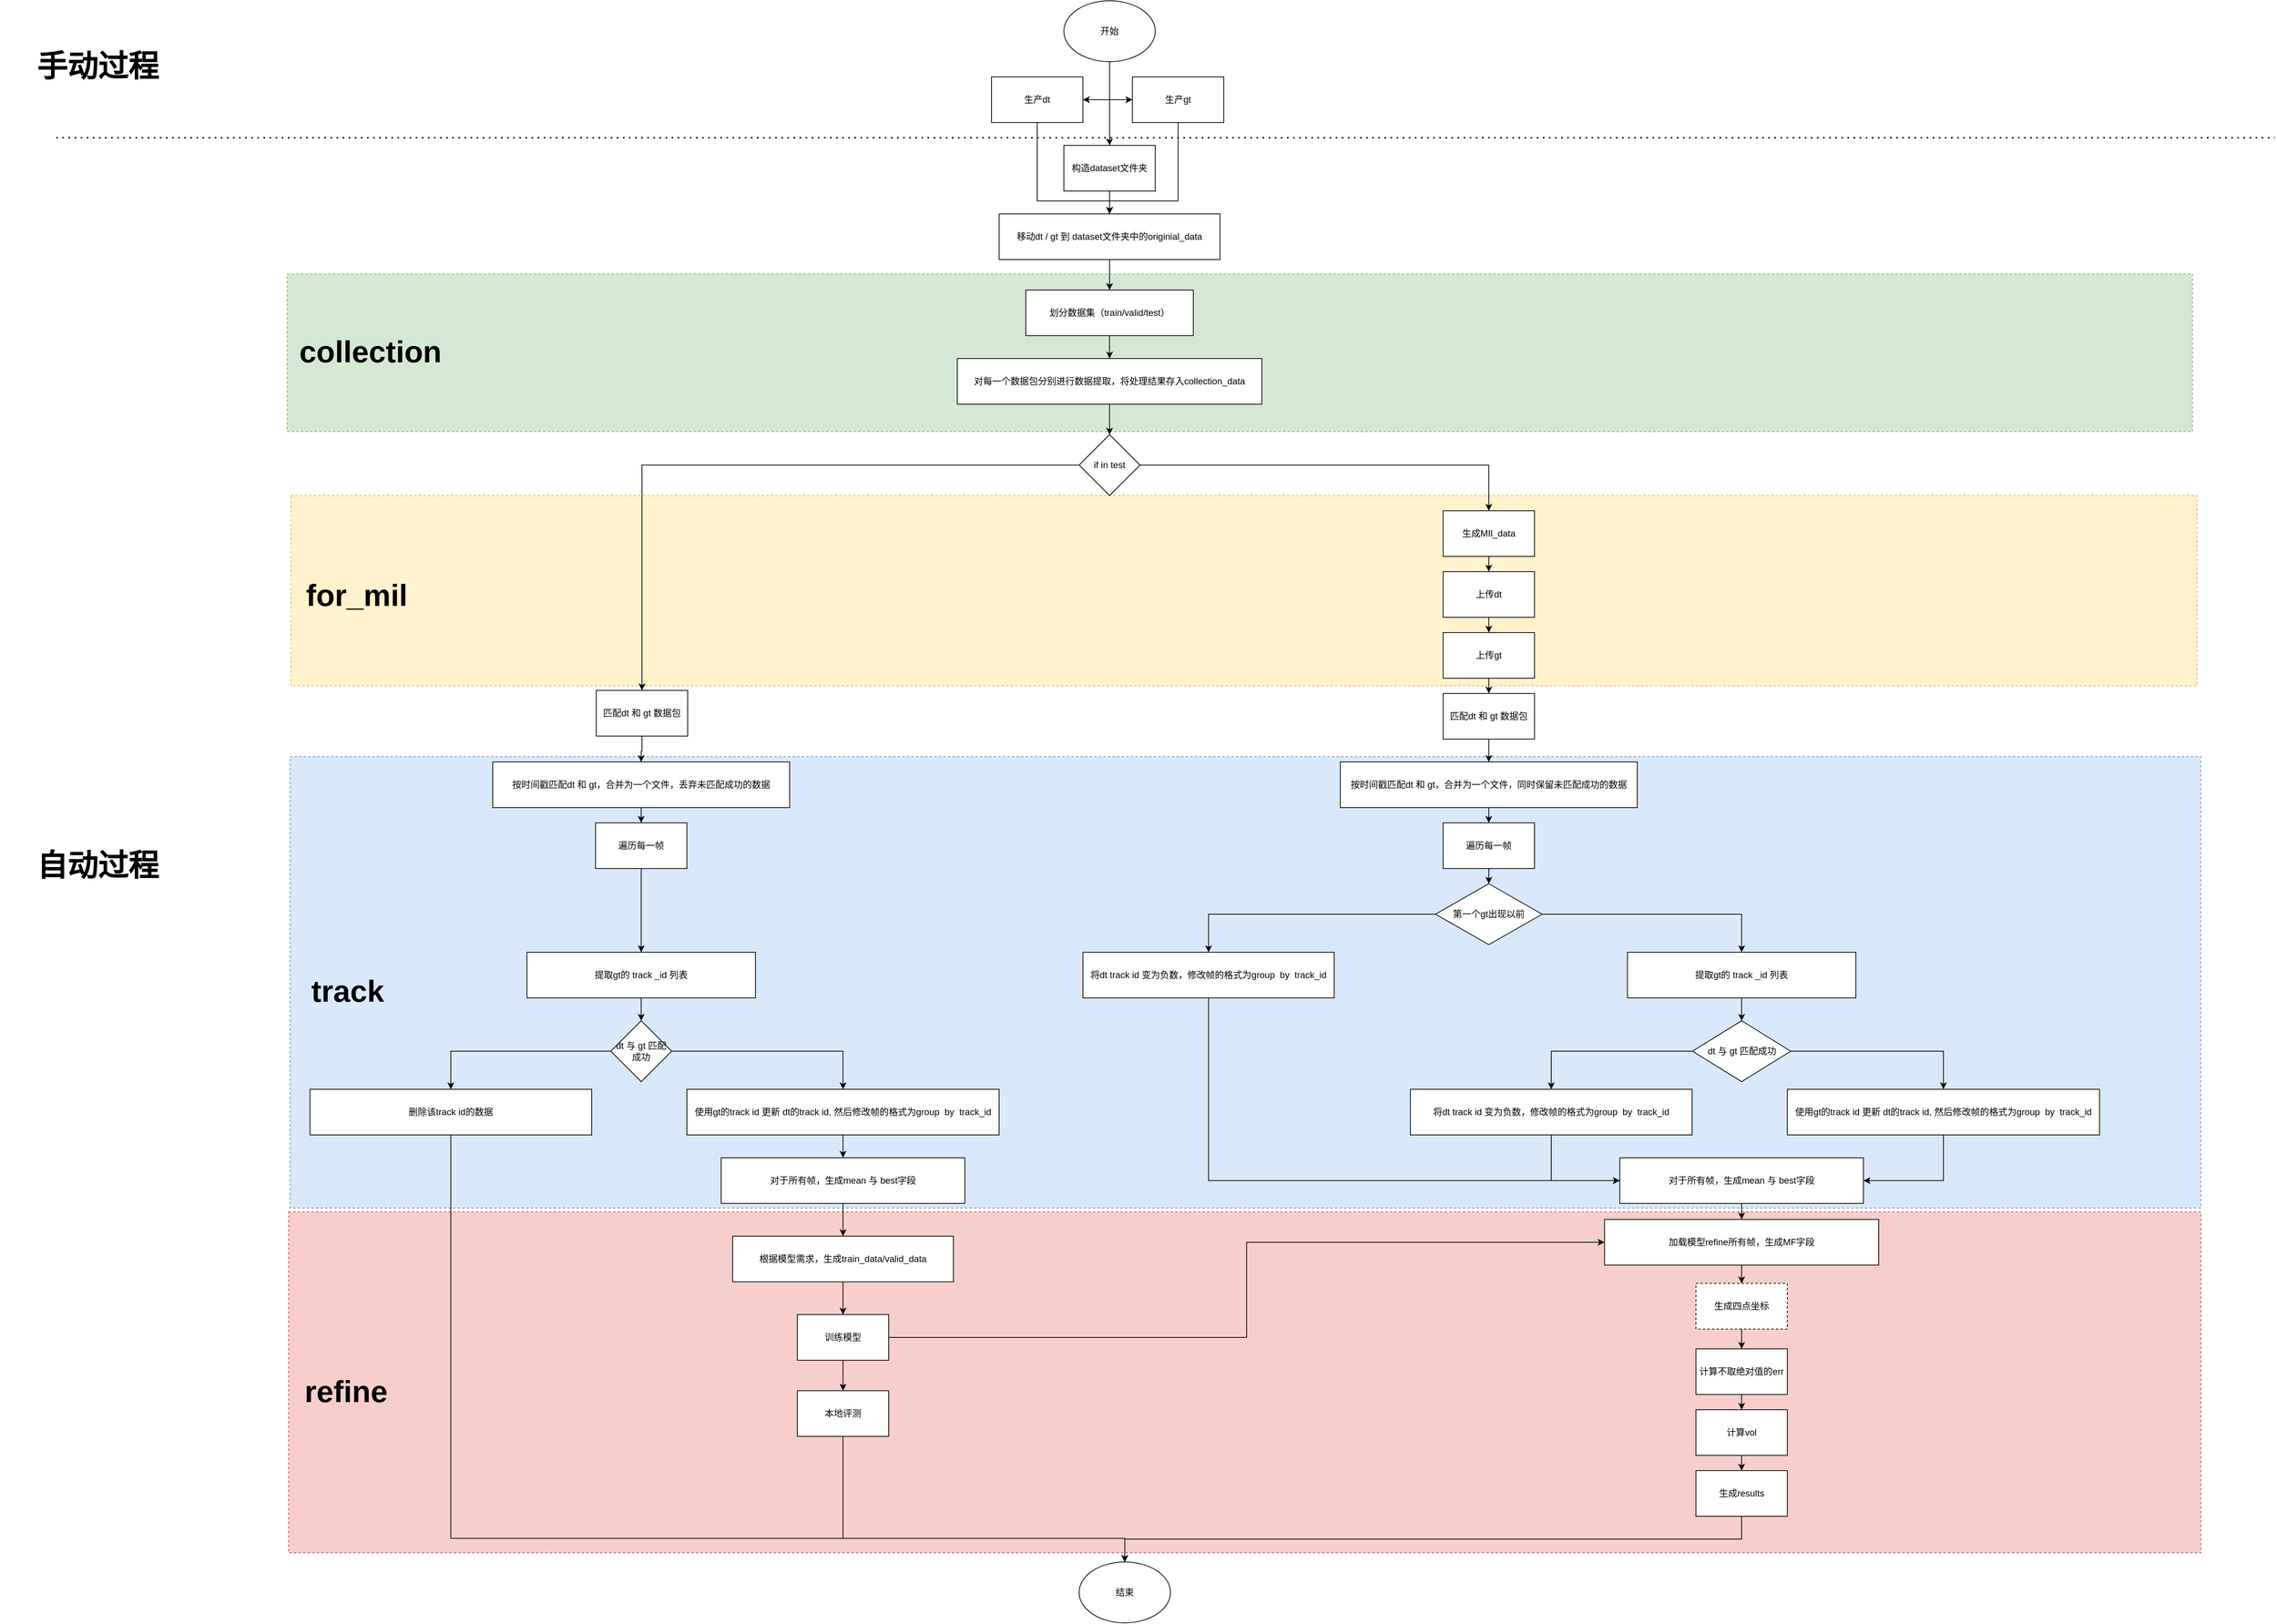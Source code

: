 <mxfile version="14.4.2" type="github">
  <diagram id="ngEzr7msqsiaSPk3q3uV" name="Page-1">
    <mxGraphModel dx="4278" dy="1194" grid="0" gridSize="10" guides="1" tooltips="1" connect="1" arrows="1" fold="1" page="1" pageScale="1" pageWidth="2339" pageHeight="3300" background="#ffffff" math="0" shadow="0">
      <root>
        <mxCell id="0" />
        <mxCell id="1" parent="0" />
        <mxCell id="FGcitoF9XhkqtCpfOzEW-98" value="" style="rounded=0;whiteSpace=wrap;html=1;dashed=1;fillColor=#f8cecc;strokeColor=#b85450;" vertex="1" parent="1">
          <mxGeometry x="352" y="1671" width="2511" height="448" as="geometry" />
        </mxCell>
        <mxCell id="FGcitoF9XhkqtCpfOzEW-97" value="" style="rounded=0;whiteSpace=wrap;html=1;dashed=1;fillColor=#d5e8d4;strokeColor=#82b366;" vertex="1" parent="1">
          <mxGeometry x="350" y="439" width="2502" height="207" as="geometry" />
        </mxCell>
        <mxCell id="FGcitoF9XhkqtCpfOzEW-53" value="" style="rounded=0;whiteSpace=wrap;html=1;dashed=1;fillColor=#dae8fc;strokeColor=#6c8ebf;" vertex="1" parent="1">
          <mxGeometry x="354" y="1073" width="2509" height="593" as="geometry" />
        </mxCell>
        <mxCell id="FGcitoF9XhkqtCpfOzEW-52" value="" style="rounded=0;whiteSpace=wrap;html=1;dashed=1;fillColor=#fff2cc;strokeColor=#d6b656;" vertex="1" parent="1">
          <mxGeometry x="355" y="730" width="2503" height="250" as="geometry" />
        </mxCell>
        <mxCell id="FGcitoF9XhkqtCpfOzEW-55" style="edgeStyle=orthogonalEdgeStyle;rounded=0;orthogonalLoop=1;jettySize=auto;html=1;exitX=0.5;exitY=1;exitDx=0;exitDy=0;entryX=0;entryY=0.5;entryDx=0;entryDy=0;" edge="1" parent="1" source="FGcitoF9XhkqtCpfOzEW-1" target="FGcitoF9XhkqtCpfOzEW-3">
          <mxGeometry relative="1" as="geometry">
            <Array as="points">
              <mxPoint x="1430" y="210" />
            </Array>
          </mxGeometry>
        </mxCell>
        <mxCell id="FGcitoF9XhkqtCpfOzEW-56" style="edgeStyle=orthogonalEdgeStyle;rounded=0;orthogonalLoop=1;jettySize=auto;html=1;exitX=0.5;exitY=1;exitDx=0;exitDy=0;entryX=1;entryY=0.5;entryDx=0;entryDy=0;" edge="1" parent="1" source="FGcitoF9XhkqtCpfOzEW-1" target="FGcitoF9XhkqtCpfOzEW-2">
          <mxGeometry relative="1" as="geometry" />
        </mxCell>
        <mxCell id="FGcitoF9XhkqtCpfOzEW-58" style="edgeStyle=orthogonalEdgeStyle;rounded=0;orthogonalLoop=1;jettySize=auto;html=1;exitX=0.5;exitY=1;exitDx=0;exitDy=0;" edge="1" parent="1" source="FGcitoF9XhkqtCpfOzEW-1" target="FGcitoF9XhkqtCpfOzEW-4">
          <mxGeometry relative="1" as="geometry" />
        </mxCell>
        <mxCell id="FGcitoF9XhkqtCpfOzEW-1" value="开始" style="ellipse;whiteSpace=wrap;html=1;" vertex="1" parent="1">
          <mxGeometry x="1370" y="80" width="120" height="80" as="geometry" />
        </mxCell>
        <mxCell id="FGcitoF9XhkqtCpfOzEW-59" style="edgeStyle=orthogonalEdgeStyle;rounded=0;orthogonalLoop=1;jettySize=auto;html=1;exitX=0.5;exitY=1;exitDx=0;exitDy=0;entryX=0.5;entryY=0;entryDx=0;entryDy=0;" edge="1" parent="1" source="FGcitoF9XhkqtCpfOzEW-2" target="FGcitoF9XhkqtCpfOzEW-5">
          <mxGeometry relative="1" as="geometry">
            <Array as="points">
              <mxPoint x="1335" y="343" />
              <mxPoint x="1430" y="343" />
            </Array>
          </mxGeometry>
        </mxCell>
        <mxCell id="FGcitoF9XhkqtCpfOzEW-2" value="生产dt" style="rounded=0;whiteSpace=wrap;html=1;" vertex="1" parent="1">
          <mxGeometry x="1275" y="180" width="120" height="60" as="geometry" />
        </mxCell>
        <mxCell id="FGcitoF9XhkqtCpfOzEW-60" style="edgeStyle=orthogonalEdgeStyle;rounded=0;orthogonalLoop=1;jettySize=auto;html=1;exitX=0.5;exitY=1;exitDx=0;exitDy=0;entryX=0.5;entryY=0;entryDx=0;entryDy=0;" edge="1" parent="1" source="FGcitoF9XhkqtCpfOzEW-3" target="FGcitoF9XhkqtCpfOzEW-5">
          <mxGeometry relative="1" as="geometry">
            <Array as="points">
              <mxPoint x="1520" y="343" />
              <mxPoint x="1430" y="343" />
            </Array>
          </mxGeometry>
        </mxCell>
        <mxCell id="FGcitoF9XhkqtCpfOzEW-3" value="生产gt" style="rounded=0;whiteSpace=wrap;html=1;" vertex="1" parent="1">
          <mxGeometry x="1460" y="180" width="120" height="60" as="geometry" />
        </mxCell>
        <mxCell id="FGcitoF9XhkqtCpfOzEW-61" style="edgeStyle=orthogonalEdgeStyle;rounded=0;orthogonalLoop=1;jettySize=auto;html=1;exitX=0.5;exitY=1;exitDx=0;exitDy=0;entryX=0.5;entryY=0;entryDx=0;entryDy=0;" edge="1" parent="1" source="FGcitoF9XhkqtCpfOzEW-4" target="FGcitoF9XhkqtCpfOzEW-5">
          <mxGeometry relative="1" as="geometry" />
        </mxCell>
        <mxCell id="FGcitoF9XhkqtCpfOzEW-4" value="构造dataset文件夹" style="rounded=0;whiteSpace=wrap;html=1;" vertex="1" parent="1">
          <mxGeometry x="1370" y="270" width="120" height="60" as="geometry" />
        </mxCell>
        <mxCell id="FGcitoF9XhkqtCpfOzEW-62" style="edgeStyle=orthogonalEdgeStyle;rounded=0;orthogonalLoop=1;jettySize=auto;html=1;exitX=0.5;exitY=1;exitDx=0;exitDy=0;entryX=0.5;entryY=0;entryDx=0;entryDy=0;" edge="1" parent="1" source="FGcitoF9XhkqtCpfOzEW-5" target="FGcitoF9XhkqtCpfOzEW-7">
          <mxGeometry relative="1" as="geometry" />
        </mxCell>
        <mxCell id="FGcitoF9XhkqtCpfOzEW-5" value="移动dt / gt 到 dataset文件夹中的originial_data" style="rounded=0;whiteSpace=wrap;html=1;" vertex="1" parent="1">
          <mxGeometry x="1285" y="360" width="290" height="60" as="geometry" />
        </mxCell>
        <mxCell id="FGcitoF9XhkqtCpfOzEW-63" style="edgeStyle=orthogonalEdgeStyle;rounded=0;orthogonalLoop=1;jettySize=auto;html=1;exitX=0.5;exitY=1;exitDx=0;exitDy=0;" edge="1" parent="1" source="FGcitoF9XhkqtCpfOzEW-7" target="FGcitoF9XhkqtCpfOzEW-8">
          <mxGeometry relative="1" as="geometry" />
        </mxCell>
        <mxCell id="FGcitoF9XhkqtCpfOzEW-7" value="划分数据集（train/valid/test）" style="rounded=0;whiteSpace=wrap;html=1;" vertex="1" parent="1">
          <mxGeometry x="1320" y="460" width="220" height="60" as="geometry" />
        </mxCell>
        <mxCell id="FGcitoF9XhkqtCpfOzEW-64" style="edgeStyle=orthogonalEdgeStyle;rounded=0;orthogonalLoop=1;jettySize=auto;html=1;exitX=0.5;exitY=1;exitDx=0;exitDy=0;" edge="1" parent="1" source="FGcitoF9XhkqtCpfOzEW-8" target="FGcitoF9XhkqtCpfOzEW-11">
          <mxGeometry relative="1" as="geometry" />
        </mxCell>
        <mxCell id="FGcitoF9XhkqtCpfOzEW-8" value="对每一个数据包分别进行数据提取，将处理结果存入collection_data" style="rounded=0;whiteSpace=wrap;html=1;" vertex="1" parent="1">
          <mxGeometry x="1230" y="550" width="400" height="60" as="geometry" />
        </mxCell>
        <mxCell id="FGcitoF9XhkqtCpfOzEW-65" style="edgeStyle=orthogonalEdgeStyle;rounded=0;orthogonalLoop=1;jettySize=auto;html=1;exitX=1;exitY=0.5;exitDx=0;exitDy=0;" edge="1" parent="1" source="FGcitoF9XhkqtCpfOzEW-11" target="FGcitoF9XhkqtCpfOzEW-12">
          <mxGeometry relative="1" as="geometry" />
        </mxCell>
        <mxCell id="FGcitoF9XhkqtCpfOzEW-121" style="edgeStyle=orthogonalEdgeStyle;rounded=0;orthogonalLoop=1;jettySize=auto;html=1;exitX=0;exitY=0.5;exitDx=0;exitDy=0;" edge="1" parent="1" source="FGcitoF9XhkqtCpfOzEW-11" target="FGcitoF9XhkqtCpfOzEW-120">
          <mxGeometry relative="1" as="geometry" />
        </mxCell>
        <mxCell id="FGcitoF9XhkqtCpfOzEW-11" value="if in test" style="rhombus;whiteSpace=wrap;html=1;" vertex="1" parent="1">
          <mxGeometry x="1390" y="650" width="80" height="80" as="geometry" />
        </mxCell>
        <mxCell id="FGcitoF9XhkqtCpfOzEW-66" style="edgeStyle=orthogonalEdgeStyle;rounded=0;orthogonalLoop=1;jettySize=auto;html=1;exitX=0.5;exitY=1;exitDx=0;exitDy=0;" edge="1" parent="1" source="FGcitoF9XhkqtCpfOzEW-12" target="FGcitoF9XhkqtCpfOzEW-19">
          <mxGeometry relative="1" as="geometry" />
        </mxCell>
        <mxCell id="FGcitoF9XhkqtCpfOzEW-12" value="生成MIl_data" style="rounded=0;whiteSpace=wrap;html=1;" vertex="1" parent="1">
          <mxGeometry x="1868" y="750" width="120" height="60" as="geometry" />
        </mxCell>
        <mxCell id="FGcitoF9XhkqtCpfOzEW-87" style="edgeStyle=orthogonalEdgeStyle;rounded=0;orthogonalLoop=1;jettySize=auto;html=1;exitX=0.5;exitY=1;exitDx=0;exitDy=0;entryX=0.5;entryY=0;entryDx=0;entryDy=0;" edge="1" parent="1" source="FGcitoF9XhkqtCpfOzEW-13" target="FGcitoF9XhkqtCpfOzEW-42">
          <mxGeometry relative="1" as="geometry" />
        </mxCell>
        <mxCell id="FGcitoF9XhkqtCpfOzEW-13" value="按时间戳匹配dt 和 gt，合并为一个文件，丢弃未匹配成功的数据" style="rounded=0;whiteSpace=wrap;html=1;" vertex="1" parent="1">
          <mxGeometry x="620" y="1080" width="390" height="60" as="geometry" />
        </mxCell>
        <mxCell id="FGcitoF9XhkqtCpfOzEW-109" style="edgeStyle=orthogonalEdgeStyle;rounded=0;orthogonalLoop=1;jettySize=auto;html=1;exitX=0.5;exitY=1;exitDx=0;exitDy=0;entryX=0.5;entryY=0;entryDx=0;entryDy=0;" edge="1" parent="1" source="FGcitoF9XhkqtCpfOzEW-18" target="FGcitoF9XhkqtCpfOzEW-108">
          <mxGeometry relative="1" as="geometry" />
        </mxCell>
        <mxCell id="FGcitoF9XhkqtCpfOzEW-18" value="根据模型需求，生成train_data/valid_data" style="rounded=0;whiteSpace=wrap;html=1;" vertex="1" parent="1">
          <mxGeometry x="935" y="1703" width="290" height="60" as="geometry" />
        </mxCell>
        <mxCell id="FGcitoF9XhkqtCpfOzEW-67" style="edgeStyle=orthogonalEdgeStyle;rounded=0;orthogonalLoop=1;jettySize=auto;html=1;exitX=0.5;exitY=1;exitDx=0;exitDy=0;" edge="1" parent="1" source="FGcitoF9XhkqtCpfOzEW-19" target="FGcitoF9XhkqtCpfOzEW-20">
          <mxGeometry relative="1" as="geometry" />
        </mxCell>
        <mxCell id="FGcitoF9XhkqtCpfOzEW-19" value="上传dt" style="rounded=0;whiteSpace=wrap;html=1;" vertex="1" parent="1">
          <mxGeometry x="1868" y="830" width="120" height="60" as="geometry" />
        </mxCell>
        <mxCell id="FGcitoF9XhkqtCpfOzEW-68" style="edgeStyle=orthogonalEdgeStyle;rounded=0;orthogonalLoop=1;jettySize=auto;html=1;exitX=0.5;exitY=1;exitDx=0;exitDy=0;" edge="1" parent="1" source="FGcitoF9XhkqtCpfOzEW-20" target="FGcitoF9XhkqtCpfOzEW-21">
          <mxGeometry relative="1" as="geometry" />
        </mxCell>
        <mxCell id="FGcitoF9XhkqtCpfOzEW-20" value="上传gt" style="rounded=0;whiteSpace=wrap;html=1;" vertex="1" parent="1">
          <mxGeometry x="1868" y="910" width="120" height="60" as="geometry" />
        </mxCell>
        <mxCell id="FGcitoF9XhkqtCpfOzEW-69" style="edgeStyle=orthogonalEdgeStyle;rounded=0;orthogonalLoop=1;jettySize=auto;html=1;exitX=0.5;exitY=1;exitDx=0;exitDy=0;" edge="1" parent="1" source="FGcitoF9XhkqtCpfOzEW-21" target="FGcitoF9XhkqtCpfOzEW-23">
          <mxGeometry relative="1" as="geometry" />
        </mxCell>
        <mxCell id="FGcitoF9XhkqtCpfOzEW-21" value="匹配dt 和 gt 数据包" style="rounded=0;whiteSpace=wrap;html=1;" vertex="1" parent="1">
          <mxGeometry x="1868" y="990" width="120" height="60" as="geometry" />
        </mxCell>
        <mxCell id="FGcitoF9XhkqtCpfOzEW-22" style="edgeStyle=orthogonalEdgeStyle;rounded=0;orthogonalLoop=1;jettySize=auto;html=1;exitX=0.5;exitY=1;exitDx=0;exitDy=0;" edge="1" parent="1" source="FGcitoF9XhkqtCpfOzEW-19" target="FGcitoF9XhkqtCpfOzEW-19">
          <mxGeometry relative="1" as="geometry" />
        </mxCell>
        <mxCell id="FGcitoF9XhkqtCpfOzEW-70" style="edgeStyle=orthogonalEdgeStyle;rounded=0;orthogonalLoop=1;jettySize=auto;html=1;exitX=0.5;exitY=1;exitDx=0;exitDy=0;entryX=0.5;entryY=0;entryDx=0;entryDy=0;" edge="1" parent="1" source="FGcitoF9XhkqtCpfOzEW-23" target="FGcitoF9XhkqtCpfOzEW-30">
          <mxGeometry relative="1" as="geometry" />
        </mxCell>
        <mxCell id="FGcitoF9XhkqtCpfOzEW-23" value="按时间戳匹配dt 和 gt，合并为一个文件，同时保留未匹配成功的数据" style="rounded=0;whiteSpace=wrap;html=1;" vertex="1" parent="1">
          <mxGeometry x="1733" y="1080" width="390" height="60" as="geometry" />
        </mxCell>
        <mxCell id="FGcitoF9XhkqtCpfOzEW-85" style="edgeStyle=orthogonalEdgeStyle;rounded=0;orthogonalLoop=1;jettySize=auto;html=1;exitX=0.5;exitY=1;exitDx=0;exitDy=0;entryX=0;entryY=0.5;entryDx=0;entryDy=0;" edge="1" parent="1" source="FGcitoF9XhkqtCpfOzEW-26" target="FGcitoF9XhkqtCpfOzEW-33">
          <mxGeometry relative="1" as="geometry" />
        </mxCell>
        <mxCell id="FGcitoF9XhkqtCpfOzEW-26" value="将dt track id 变为负数，修改帧的格式为group&amp;nbsp; by&amp;nbsp; track_id" style="rounded=0;whiteSpace=wrap;html=1;" vertex="1" parent="1">
          <mxGeometry x="1395" y="1330" width="330" height="60" as="geometry" />
        </mxCell>
        <mxCell id="FGcitoF9XhkqtCpfOzEW-74" style="edgeStyle=orthogonalEdgeStyle;rounded=0;orthogonalLoop=1;jettySize=auto;html=1;exitX=0.5;exitY=1;exitDx=0;exitDy=0;" edge="1" parent="1" source="FGcitoF9XhkqtCpfOzEW-27" target="FGcitoF9XhkqtCpfOzEW-32">
          <mxGeometry relative="1" as="geometry" />
        </mxCell>
        <mxCell id="FGcitoF9XhkqtCpfOzEW-27" value="提取gt的 track _id 列表" style="rounded=0;whiteSpace=wrap;html=1;" vertex="1" parent="1">
          <mxGeometry x="2110" y="1330" width="300" height="60" as="geometry" />
        </mxCell>
        <mxCell id="FGcitoF9XhkqtCpfOzEW-79" style="edgeStyle=orthogonalEdgeStyle;rounded=0;orthogonalLoop=1;jettySize=auto;html=1;exitX=0.5;exitY=1;exitDx=0;exitDy=0;entryX=1;entryY=0.5;entryDx=0;entryDy=0;" edge="1" parent="1" source="FGcitoF9XhkqtCpfOzEW-28" target="FGcitoF9XhkqtCpfOzEW-33">
          <mxGeometry relative="1" as="geometry" />
        </mxCell>
        <mxCell id="FGcitoF9XhkqtCpfOzEW-28" value="使用gt的track id 更新 dt的track id, 然后修改帧的格式为group&amp;nbsp; by&amp;nbsp; track_id" style="rounded=0;whiteSpace=wrap;html=1;" vertex="1" parent="1">
          <mxGeometry x="2320" y="1510" width="410" height="60" as="geometry" />
        </mxCell>
        <mxCell id="FGcitoF9XhkqtCpfOzEW-72" style="edgeStyle=orthogonalEdgeStyle;rounded=0;orthogonalLoop=1;jettySize=auto;html=1;exitX=0;exitY=0.5;exitDx=0;exitDy=0;" edge="1" parent="1" source="FGcitoF9XhkqtCpfOzEW-29" target="FGcitoF9XhkqtCpfOzEW-26">
          <mxGeometry relative="1" as="geometry" />
        </mxCell>
        <mxCell id="FGcitoF9XhkqtCpfOzEW-73" style="edgeStyle=orthogonalEdgeStyle;rounded=0;orthogonalLoop=1;jettySize=auto;html=1;exitX=1;exitY=0.5;exitDx=0;exitDy=0;" edge="1" parent="1" source="FGcitoF9XhkqtCpfOzEW-29" target="FGcitoF9XhkqtCpfOzEW-27">
          <mxGeometry relative="1" as="geometry" />
        </mxCell>
        <mxCell id="FGcitoF9XhkqtCpfOzEW-29" value="第一个gt出现以前" style="rhombus;whiteSpace=wrap;html=1;" vertex="1" parent="1">
          <mxGeometry x="1858" y="1240" width="140" height="80" as="geometry" />
        </mxCell>
        <mxCell id="FGcitoF9XhkqtCpfOzEW-71" style="edgeStyle=orthogonalEdgeStyle;rounded=0;orthogonalLoop=1;jettySize=auto;html=1;exitX=0.5;exitY=1;exitDx=0;exitDy=0;" edge="1" parent="1" source="FGcitoF9XhkqtCpfOzEW-30" target="FGcitoF9XhkqtCpfOzEW-29">
          <mxGeometry relative="1" as="geometry" />
        </mxCell>
        <mxCell id="FGcitoF9XhkqtCpfOzEW-30" value="遍历每一帧" style="rounded=0;whiteSpace=wrap;html=1;" vertex="1" parent="1">
          <mxGeometry x="1868" y="1160" width="120" height="60" as="geometry" />
        </mxCell>
        <mxCell id="FGcitoF9XhkqtCpfOzEW-78" style="edgeStyle=orthogonalEdgeStyle;rounded=0;orthogonalLoop=1;jettySize=auto;html=1;exitX=0.5;exitY=1;exitDx=0;exitDy=0;entryX=0;entryY=0.5;entryDx=0;entryDy=0;" edge="1" parent="1" source="FGcitoF9XhkqtCpfOzEW-31" target="FGcitoF9XhkqtCpfOzEW-33">
          <mxGeometry relative="1" as="geometry" />
        </mxCell>
        <mxCell id="FGcitoF9XhkqtCpfOzEW-31" value="将dt track id 变为负数，修改帧的格式为group&amp;nbsp; by&amp;nbsp; track_id" style="rounded=0;whiteSpace=wrap;html=1;" vertex="1" parent="1">
          <mxGeometry x="1825" y="1510" width="370" height="60" as="geometry" />
        </mxCell>
        <mxCell id="FGcitoF9XhkqtCpfOzEW-76" style="edgeStyle=orthogonalEdgeStyle;rounded=0;orthogonalLoop=1;jettySize=auto;html=1;exitX=0;exitY=0.5;exitDx=0;exitDy=0;entryX=0.5;entryY=0;entryDx=0;entryDy=0;" edge="1" parent="1" source="FGcitoF9XhkqtCpfOzEW-32" target="FGcitoF9XhkqtCpfOzEW-31">
          <mxGeometry relative="1" as="geometry" />
        </mxCell>
        <mxCell id="FGcitoF9XhkqtCpfOzEW-77" style="edgeStyle=orthogonalEdgeStyle;rounded=0;orthogonalLoop=1;jettySize=auto;html=1;exitX=1;exitY=0.5;exitDx=0;exitDy=0;" edge="1" parent="1" source="FGcitoF9XhkqtCpfOzEW-32" target="FGcitoF9XhkqtCpfOzEW-28">
          <mxGeometry relative="1" as="geometry" />
        </mxCell>
        <mxCell id="FGcitoF9XhkqtCpfOzEW-32" value="dt 与 gt 匹配成功" style="rhombus;whiteSpace=wrap;html=1;" vertex="1" parent="1">
          <mxGeometry x="2195.5" y="1420" width="129" height="80" as="geometry" />
        </mxCell>
        <mxCell id="FGcitoF9XhkqtCpfOzEW-80" style="edgeStyle=orthogonalEdgeStyle;rounded=0;orthogonalLoop=1;jettySize=auto;html=1;exitX=0.5;exitY=1;exitDx=0;exitDy=0;entryX=0.5;entryY=0;entryDx=0;entryDy=0;" edge="1" parent="1" source="FGcitoF9XhkqtCpfOzEW-33" target="FGcitoF9XhkqtCpfOzEW-34">
          <mxGeometry relative="1" as="geometry" />
        </mxCell>
        <mxCell id="FGcitoF9XhkqtCpfOzEW-33" value="对于所有帧，生成mean 与 best字段" style="rounded=0;whiteSpace=wrap;html=1;" vertex="1" parent="1">
          <mxGeometry x="2100" y="1600" width="320" height="60" as="geometry" />
        </mxCell>
        <mxCell id="FGcitoF9XhkqtCpfOzEW-104" style="edgeStyle=orthogonalEdgeStyle;rounded=0;orthogonalLoop=1;jettySize=auto;html=1;exitX=0.5;exitY=1;exitDx=0;exitDy=0;" edge="1" parent="1" source="FGcitoF9XhkqtCpfOzEW-34" target="FGcitoF9XhkqtCpfOzEW-100">
          <mxGeometry relative="1" as="geometry" />
        </mxCell>
        <mxCell id="FGcitoF9XhkqtCpfOzEW-34" value="加载模型refine所有帧，生成MF字段" style="rounded=0;whiteSpace=wrap;html=1;" vertex="1" parent="1">
          <mxGeometry x="2080" y="1681" width="360" height="60" as="geometry" />
        </mxCell>
        <mxCell id="FGcitoF9XhkqtCpfOzEW-82" style="edgeStyle=orthogonalEdgeStyle;rounded=0;orthogonalLoop=1;jettySize=auto;html=1;exitX=0.5;exitY=1;exitDx=0;exitDy=0;entryX=0.5;entryY=0;entryDx=0;entryDy=0;" edge="1" parent="1" source="FGcitoF9XhkqtCpfOzEW-35" target="FGcitoF9XhkqtCpfOzEW-36">
          <mxGeometry relative="1" as="geometry" />
        </mxCell>
        <mxCell id="FGcitoF9XhkqtCpfOzEW-35" value="计算不取绝对值的err" style="rounded=0;whiteSpace=wrap;html=1;" vertex="1" parent="1">
          <mxGeometry x="2200" y="1851" width="120" height="60" as="geometry" />
        </mxCell>
        <mxCell id="FGcitoF9XhkqtCpfOzEW-83" style="edgeStyle=orthogonalEdgeStyle;rounded=0;orthogonalLoop=1;jettySize=auto;html=1;exitX=0.5;exitY=1;exitDx=0;exitDy=0;" edge="1" parent="1" source="FGcitoF9XhkqtCpfOzEW-36" target="FGcitoF9XhkqtCpfOzEW-37">
          <mxGeometry relative="1" as="geometry" />
        </mxCell>
        <mxCell id="FGcitoF9XhkqtCpfOzEW-36" value="计算vol" style="rounded=0;whiteSpace=wrap;html=1;" vertex="1" parent="1">
          <mxGeometry x="2200" y="1931" width="120" height="60" as="geometry" />
        </mxCell>
        <mxCell id="FGcitoF9XhkqtCpfOzEW-84" style="edgeStyle=orthogonalEdgeStyle;rounded=0;orthogonalLoop=1;jettySize=auto;html=1;exitX=0.5;exitY=1;exitDx=0;exitDy=0;entryX=0.5;entryY=0;entryDx=0;entryDy=0;" edge="1" parent="1" source="FGcitoF9XhkqtCpfOzEW-37" target="FGcitoF9XhkqtCpfOzEW-38">
          <mxGeometry relative="1" as="geometry" />
        </mxCell>
        <mxCell id="FGcitoF9XhkqtCpfOzEW-37" value="生成results" style="rounded=0;whiteSpace=wrap;html=1;" vertex="1" parent="1">
          <mxGeometry x="2200" y="2011" width="120" height="60" as="geometry" />
        </mxCell>
        <mxCell id="FGcitoF9XhkqtCpfOzEW-38" value="结束" style="ellipse;whiteSpace=wrap;html=1;" vertex="1" parent="1">
          <mxGeometry x="1390" y="2131" width="120" height="80" as="geometry" />
        </mxCell>
        <mxCell id="FGcitoF9XhkqtCpfOzEW-40" value="" style="endArrow=none;dashed=1;html=1;dashPattern=1 3;strokeWidth=2;" edge="1" parent="1">
          <mxGeometry width="50" height="50" relative="1" as="geometry">
            <mxPoint x="47" y="260" as="sourcePoint" />
            <mxPoint x="2959.714" y="260" as="targetPoint" />
          </mxGeometry>
        </mxCell>
        <mxCell id="FGcitoF9XhkqtCpfOzEW-88" style="edgeStyle=orthogonalEdgeStyle;rounded=0;orthogonalLoop=1;jettySize=auto;html=1;exitX=0.5;exitY=1;exitDx=0;exitDy=0;" edge="1" parent="1" source="FGcitoF9XhkqtCpfOzEW-42" target="FGcitoF9XhkqtCpfOzEW-43">
          <mxGeometry relative="1" as="geometry" />
        </mxCell>
        <mxCell id="FGcitoF9XhkqtCpfOzEW-42" value="遍历每一帧" style="rounded=0;whiteSpace=wrap;html=1;" vertex="1" parent="1">
          <mxGeometry x="755" y="1160" width="120" height="60" as="geometry" />
        </mxCell>
        <mxCell id="FGcitoF9XhkqtCpfOzEW-89" style="edgeStyle=orthogonalEdgeStyle;rounded=0;orthogonalLoop=1;jettySize=auto;html=1;exitX=0.5;exitY=1;exitDx=0;exitDy=0;entryX=0.5;entryY=0;entryDx=0;entryDy=0;" edge="1" parent="1" source="FGcitoF9XhkqtCpfOzEW-43" target="FGcitoF9XhkqtCpfOzEW-46">
          <mxGeometry relative="1" as="geometry" />
        </mxCell>
        <mxCell id="FGcitoF9XhkqtCpfOzEW-43" value="提取gt的 track _id 列表" style="rounded=0;whiteSpace=wrap;html=1;" vertex="1" parent="1">
          <mxGeometry x="665" y="1330" width="300" height="60" as="geometry" />
        </mxCell>
        <mxCell id="FGcitoF9XhkqtCpfOzEW-92" style="edgeStyle=orthogonalEdgeStyle;rounded=0;orthogonalLoop=1;jettySize=auto;html=1;exitX=0.5;exitY=1;exitDx=0;exitDy=0;" edge="1" parent="1" source="FGcitoF9XhkqtCpfOzEW-44" target="FGcitoF9XhkqtCpfOzEW-47">
          <mxGeometry relative="1" as="geometry" />
        </mxCell>
        <mxCell id="FGcitoF9XhkqtCpfOzEW-44" value="使用gt的track id 更新 dt的track id, 然后修改帧的格式为group&amp;nbsp; by&amp;nbsp; track_id" style="rounded=0;whiteSpace=wrap;html=1;" vertex="1" parent="1">
          <mxGeometry x="875" y="1510" width="410" height="60" as="geometry" />
        </mxCell>
        <mxCell id="FGcitoF9XhkqtCpfOzEW-95" style="edgeStyle=orthogonalEdgeStyle;rounded=0;orthogonalLoop=1;jettySize=auto;html=1;exitX=0.5;exitY=1;exitDx=0;exitDy=0;entryX=0.5;entryY=0;entryDx=0;entryDy=0;" edge="1" parent="1" source="FGcitoF9XhkqtCpfOzEW-45" target="FGcitoF9XhkqtCpfOzEW-38">
          <mxGeometry relative="1" as="geometry">
            <Array as="points">
              <mxPoint x="565" y="2100" />
              <mxPoint x="1450" y="2100" />
            </Array>
          </mxGeometry>
        </mxCell>
        <mxCell id="FGcitoF9XhkqtCpfOzEW-45" value="删除该track id的数据" style="rounded=0;whiteSpace=wrap;html=1;" vertex="1" parent="1">
          <mxGeometry x="380" y="1510" width="370" height="60" as="geometry" />
        </mxCell>
        <mxCell id="FGcitoF9XhkqtCpfOzEW-90" style="edgeStyle=orthogonalEdgeStyle;rounded=0;orthogonalLoop=1;jettySize=auto;html=1;exitX=1;exitY=0.5;exitDx=0;exitDy=0;entryX=0.5;entryY=0;entryDx=0;entryDy=0;" edge="1" parent="1" source="FGcitoF9XhkqtCpfOzEW-46" target="FGcitoF9XhkqtCpfOzEW-44">
          <mxGeometry relative="1" as="geometry" />
        </mxCell>
        <mxCell id="FGcitoF9XhkqtCpfOzEW-91" style="edgeStyle=orthogonalEdgeStyle;rounded=0;orthogonalLoop=1;jettySize=auto;html=1;exitX=0;exitY=0.5;exitDx=0;exitDy=0;" edge="1" parent="1" source="FGcitoF9XhkqtCpfOzEW-46" target="FGcitoF9XhkqtCpfOzEW-45">
          <mxGeometry relative="1" as="geometry" />
        </mxCell>
        <mxCell id="FGcitoF9XhkqtCpfOzEW-46" value="dt 与 gt 匹配成功" style="rhombus;whiteSpace=wrap;html=1;" vertex="1" parent="1">
          <mxGeometry x="775" y="1420" width="80" height="80" as="geometry" />
        </mxCell>
        <mxCell id="FGcitoF9XhkqtCpfOzEW-99" style="edgeStyle=orthogonalEdgeStyle;rounded=0;orthogonalLoop=1;jettySize=auto;html=1;exitX=0.5;exitY=1;exitDx=0;exitDy=0;" edge="1" parent="1" source="FGcitoF9XhkqtCpfOzEW-47" target="FGcitoF9XhkqtCpfOzEW-18">
          <mxGeometry relative="1" as="geometry" />
        </mxCell>
        <mxCell id="FGcitoF9XhkqtCpfOzEW-47" value="对于所有帧，生成mean 与 best字段" style="rounded=0;whiteSpace=wrap;html=1;" vertex="1" parent="1">
          <mxGeometry x="920" y="1600" width="320" height="60" as="geometry" />
        </mxCell>
        <mxCell id="FGcitoF9XhkqtCpfOzEW-105" style="edgeStyle=orthogonalEdgeStyle;rounded=0;orthogonalLoop=1;jettySize=auto;html=1;exitX=0.5;exitY=1;exitDx=0;exitDy=0;" edge="1" parent="1" source="FGcitoF9XhkqtCpfOzEW-100" target="FGcitoF9XhkqtCpfOzEW-35">
          <mxGeometry relative="1" as="geometry" />
        </mxCell>
        <mxCell id="FGcitoF9XhkqtCpfOzEW-100" value="生成四点坐标" style="rounded=0;whiteSpace=wrap;html=1;dashed=1;" vertex="1" parent="1">
          <mxGeometry x="2200" y="1765" width="120" height="60" as="geometry" />
        </mxCell>
        <mxCell id="FGcitoF9XhkqtCpfOzEW-106" value="&lt;font style=&quot;font-size: 40px&quot;&gt;&lt;b&gt;手动过程&lt;/b&gt;&lt;/font&gt;" style="text;html=1;strokeColor=none;fillColor=none;align=center;verticalAlign=middle;whiteSpace=wrap;rounded=0;dashed=1;" vertex="1" parent="1">
          <mxGeometry x="-27" y="155" width="257" height="20" as="geometry" />
        </mxCell>
        <mxCell id="FGcitoF9XhkqtCpfOzEW-107" value="&lt;font style=&quot;font-size: 40px&quot;&gt;&lt;b&gt;自动过程&lt;/b&gt;&lt;/font&gt;" style="text;html=1;strokeColor=none;fillColor=none;align=center;verticalAlign=middle;whiteSpace=wrap;rounded=0;dashed=1;" vertex="1" parent="1">
          <mxGeometry x="-27" y="1205" width="257" height="20" as="geometry" />
        </mxCell>
        <mxCell id="FGcitoF9XhkqtCpfOzEW-112" style="edgeStyle=orthogonalEdgeStyle;rounded=0;orthogonalLoop=1;jettySize=auto;html=1;exitX=0.5;exitY=1;exitDx=0;exitDy=0;" edge="1" parent="1" source="FGcitoF9XhkqtCpfOzEW-108" target="FGcitoF9XhkqtCpfOzEW-111">
          <mxGeometry relative="1" as="geometry" />
        </mxCell>
        <mxCell id="FGcitoF9XhkqtCpfOzEW-108" value="训练模型" style="rounded=0;whiteSpace=wrap;html=1;" vertex="1" parent="1">
          <mxGeometry x="1020" y="1806" width="120" height="60" as="geometry" />
        </mxCell>
        <mxCell id="FGcitoF9XhkqtCpfOzEW-113" style="edgeStyle=orthogonalEdgeStyle;rounded=0;orthogonalLoop=1;jettySize=auto;html=1;exitX=0.5;exitY=1;exitDx=0;exitDy=0;entryX=0.5;entryY=0;entryDx=0;entryDy=0;" edge="1" parent="1" source="FGcitoF9XhkqtCpfOzEW-111" target="FGcitoF9XhkqtCpfOzEW-38">
          <mxGeometry relative="1" as="geometry">
            <Array as="points">
              <mxPoint x="1080" y="2100" />
              <mxPoint x="1450" y="2100" />
            </Array>
          </mxGeometry>
        </mxCell>
        <mxCell id="FGcitoF9XhkqtCpfOzEW-114" style="edgeStyle=orthogonalEdgeStyle;rounded=0;orthogonalLoop=1;jettySize=auto;html=1;exitX=1;exitY=0.5;exitDx=0;exitDy=0;entryX=0;entryY=0.5;entryDx=0;entryDy=0;" edge="1" parent="1" source="FGcitoF9XhkqtCpfOzEW-108" target="FGcitoF9XhkqtCpfOzEW-34">
          <mxGeometry relative="1" as="geometry" />
        </mxCell>
        <mxCell id="FGcitoF9XhkqtCpfOzEW-111" value="本地评测" style="rounded=0;whiteSpace=wrap;html=1;" vertex="1" parent="1">
          <mxGeometry x="1020" y="1906" width="120" height="60" as="geometry" />
        </mxCell>
        <mxCell id="FGcitoF9XhkqtCpfOzEW-116" value="&lt;font style=&quot;font-size: 40px&quot;&gt;&lt;b&gt;collection&lt;/b&gt;&lt;/font&gt;" style="text;html=1;strokeColor=none;fillColor=none;align=center;verticalAlign=middle;whiteSpace=wrap;rounded=0;dashed=1;" vertex="1" parent="1">
          <mxGeometry x="331" y="530" width="257" height="20" as="geometry" />
        </mxCell>
        <mxCell id="FGcitoF9XhkqtCpfOzEW-117" value="&lt;font style=&quot;font-size: 40px&quot;&gt;&lt;b&gt;for_mil&lt;/b&gt;&lt;/font&gt;" style="text;html=1;strokeColor=none;fillColor=none;align=center;verticalAlign=middle;whiteSpace=wrap;rounded=0;dashed=1;" vertex="1" parent="1">
          <mxGeometry x="313" y="850" width="257" height="20" as="geometry" />
        </mxCell>
        <mxCell id="FGcitoF9XhkqtCpfOzEW-118" value="&lt;font style=&quot;font-size: 40px&quot;&gt;&lt;b&gt;track&lt;/b&gt;&lt;/font&gt;" style="text;html=1;strokeColor=none;fillColor=none;align=center;verticalAlign=middle;whiteSpace=wrap;rounded=0;dashed=1;" vertex="1" parent="1">
          <mxGeometry x="301" y="1370" width="257" height="20" as="geometry" />
        </mxCell>
        <mxCell id="FGcitoF9XhkqtCpfOzEW-119" value="&lt;font style=&quot;font-size: 40px&quot;&gt;&lt;b&gt;refine&lt;br&gt;&lt;/b&gt;&lt;/font&gt;" style="text;html=1;strokeColor=none;fillColor=none;align=center;verticalAlign=middle;whiteSpace=wrap;rounded=0;dashed=1;" vertex="1" parent="1">
          <mxGeometry x="299" y="1896" width="257" height="20" as="geometry" />
        </mxCell>
        <mxCell id="FGcitoF9XhkqtCpfOzEW-122" style="edgeStyle=orthogonalEdgeStyle;rounded=0;orthogonalLoop=1;jettySize=auto;html=1;exitX=0.5;exitY=1;exitDx=0;exitDy=0;" edge="1" parent="1" source="FGcitoF9XhkqtCpfOzEW-120" target="FGcitoF9XhkqtCpfOzEW-13">
          <mxGeometry relative="1" as="geometry" />
        </mxCell>
        <mxCell id="FGcitoF9XhkqtCpfOzEW-120" value="匹配dt 和 gt 数据包" style="rounded=0;whiteSpace=wrap;html=1;" vertex="1" parent="1">
          <mxGeometry x="756" y="986" width="120" height="60" as="geometry" />
        </mxCell>
      </root>
    </mxGraphModel>
  </diagram>
</mxfile>
